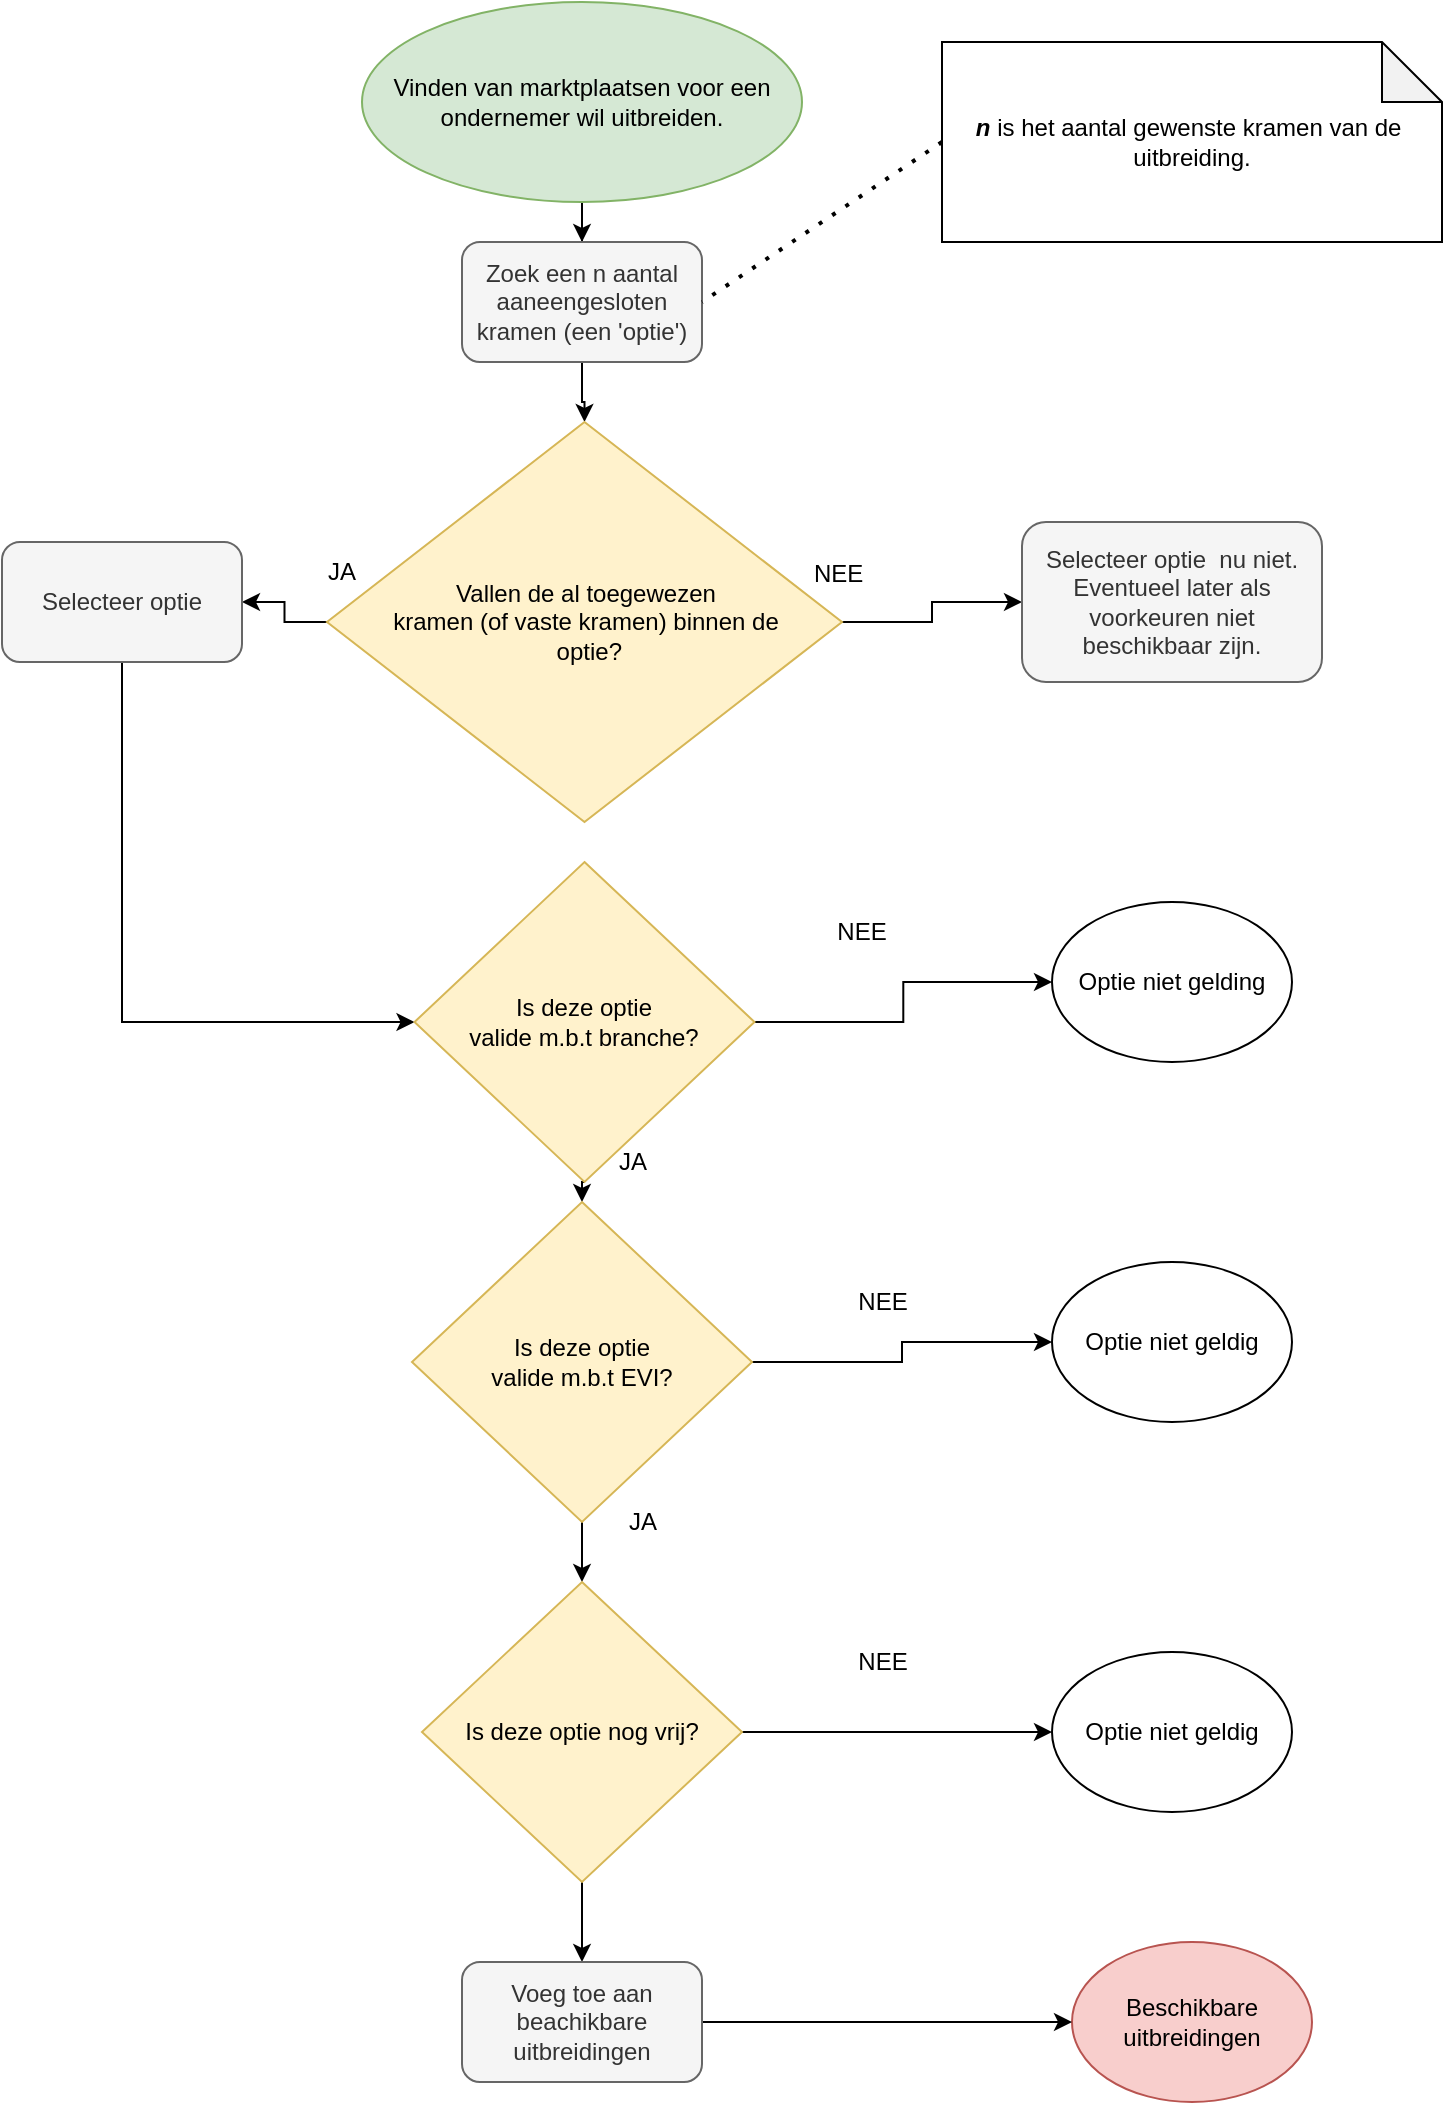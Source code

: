 <mxfile version="16.0.2" type="device"><diagram id="BzanYNm7l_cyTJQmJxq9" name="Page-1"><mxGraphModel dx="1422" dy="905" grid="1" gridSize="10" guides="1" tooltips="1" connect="1" arrows="1" fold="1" page="1" pageScale="1" pageWidth="850" pageHeight="1100" math="0" shadow="0"><root><mxCell id="0"/><mxCell id="1" parent="0"/><mxCell id="4fh2Wk9goyhvIYkKAwH8-8" style="edgeStyle=orthogonalEdgeStyle;rounded=0;orthogonalLoop=1;jettySize=auto;html=1;exitX=0.5;exitY=1;exitDx=0;exitDy=0;" parent="1" source="4fh2Wk9goyhvIYkKAwH8-1" target="4fh2Wk9goyhvIYkKAwH8-2" edge="1"><mxGeometry relative="1" as="geometry"/></mxCell><mxCell id="4fh2Wk9goyhvIYkKAwH8-1" value="Vinden van marktplaatsen voor een ondernemer wil uitbreiden." style="ellipse;whiteSpace=wrap;html=1;fillColor=#d5e8d4;strokeColor=#82b366;" parent="1" vertex="1"><mxGeometry x="270" y="10" width="220" height="100" as="geometry"/></mxCell><mxCell id="4fh2Wk9goyhvIYkKAwH8-9" style="edgeStyle=orthogonalEdgeStyle;rounded=0;orthogonalLoop=1;jettySize=auto;html=1;exitX=0.5;exitY=1;exitDx=0;exitDy=0;" parent="1" source="4fh2Wk9goyhvIYkKAwH8-2" target="4fh2Wk9goyhvIYkKAwH8-3" edge="1"><mxGeometry relative="1" as="geometry"/></mxCell><mxCell id="4fh2Wk9goyhvIYkKAwH8-2" value="Zoek een n aantal aaneengesloten kramen (een 'optie')" style="rounded=1;whiteSpace=wrap;html=1;fillColor=#f5f5f5;fontColor=#333333;strokeColor=#666666;" parent="1" vertex="1"><mxGeometry x="320" y="130" width="120" height="60" as="geometry"/></mxCell><mxCell id="4fh2Wk9goyhvIYkKAwH8-10" style="edgeStyle=orthogonalEdgeStyle;rounded=0;orthogonalLoop=1;jettySize=auto;html=1;exitX=0;exitY=0.5;exitDx=0;exitDy=0;" parent="1" source="4fh2Wk9goyhvIYkKAwH8-3" target="4fh2Wk9goyhvIYkKAwH8-4" edge="1"><mxGeometry relative="1" as="geometry"/></mxCell><mxCell id="4fh2Wk9goyhvIYkKAwH8-12" style="edgeStyle=orthogonalEdgeStyle;rounded=0;orthogonalLoop=1;jettySize=auto;html=1;exitX=1;exitY=0.5;exitDx=0;exitDy=0;entryX=0;entryY=0.5;entryDx=0;entryDy=0;" parent="1" source="4fh2Wk9goyhvIYkKAwH8-3" target="4fh2Wk9goyhvIYkKAwH8-5" edge="1"><mxGeometry relative="1" as="geometry"/></mxCell><mxCell id="4fh2Wk9goyhvIYkKAwH8-3" value="Vallen de al toegewezen &lt;br&gt;kramen (of vaste kramen) binnen de&lt;br&gt;&amp;nbsp;optie?" style="rhombus;whiteSpace=wrap;html=1;fillColor=#fff2cc;strokeColor=#d6b656;" parent="1" vertex="1"><mxGeometry x="252.5" y="220" width="257.5" height="200" as="geometry"/></mxCell><mxCell id="4fh2Wk9goyhvIYkKAwH8-15" style="edgeStyle=orthogonalEdgeStyle;rounded=0;orthogonalLoop=1;jettySize=auto;html=1;exitX=0.5;exitY=1;exitDx=0;exitDy=0;entryX=0;entryY=0.5;entryDx=0;entryDy=0;" parent="1" source="4fh2Wk9goyhvIYkKAwH8-4" target="4fh2Wk9goyhvIYkKAwH8-14" edge="1"><mxGeometry relative="1" as="geometry"/></mxCell><mxCell id="4fh2Wk9goyhvIYkKAwH8-4" value="Selecteer optie" style="rounded=1;whiteSpace=wrap;html=1;fillColor=#f5f5f5;fontColor=#333333;strokeColor=#666666;" parent="1" vertex="1"><mxGeometry x="90" y="280" width="120" height="60" as="geometry"/></mxCell><mxCell id="4fh2Wk9goyhvIYkKAwH8-5" value="Selecteer optie&amp;nbsp; nu niet. Eventueel later als voorkeuren niet beschikbaar zijn." style="rounded=1;whiteSpace=wrap;html=1;fillColor=#f5f5f5;fontColor=#333333;strokeColor=#666666;" parent="1" vertex="1"><mxGeometry x="600" y="270" width="150" height="80" as="geometry"/></mxCell><mxCell id="4fh2Wk9goyhvIYkKAwH8-6" value="&lt;b&gt;&lt;i&gt;n&lt;/i&gt;&lt;/b&gt; is het aantal gewenste kramen van de&amp;nbsp;&lt;br&gt;uitbreiding." style="shape=note;whiteSpace=wrap;html=1;backgroundOutline=1;darkOpacity=0.05;" parent="1" vertex="1"><mxGeometry x="560" y="30" width="250" height="100" as="geometry"/></mxCell><mxCell id="4fh2Wk9goyhvIYkKAwH8-7" value="" style="endArrow=none;dashed=1;html=1;dashPattern=1 3;strokeWidth=2;rounded=0;entryX=1;entryY=0.5;entryDx=0;entryDy=0;exitX=0;exitY=0.5;exitDx=0;exitDy=0;exitPerimeter=0;" parent="1" source="4fh2Wk9goyhvIYkKAwH8-6" target="4fh2Wk9goyhvIYkKAwH8-2" edge="1"><mxGeometry width="50" height="50" relative="1" as="geometry"><mxPoint x="400" y="490" as="sourcePoint"/><mxPoint x="450" y="440" as="targetPoint"/></mxGeometry></mxCell><mxCell id="4fh2Wk9goyhvIYkKAwH8-11" value="JA" style="text;html=1;strokeColor=none;fillColor=none;align=center;verticalAlign=middle;whiteSpace=wrap;rounded=0;" parent="1" vertex="1"><mxGeometry x="230" y="280" width="60" height="30" as="geometry"/></mxCell><mxCell id="4fh2Wk9goyhvIYkKAwH8-13" value="NEE" style="text;strokeColor=none;fillColor=none;align=left;verticalAlign=middle;spacingLeft=4;spacingRight=4;overflow=hidden;points=[[0,0.5],[1,0.5]];portConstraint=eastwest;rotatable=0;" parent="1" vertex="1"><mxGeometry x="490" y="280" width="80" height="30" as="geometry"/></mxCell><mxCell id="4fh2Wk9goyhvIYkKAwH8-18" style="edgeStyle=orthogonalEdgeStyle;rounded=0;orthogonalLoop=1;jettySize=auto;html=1;exitX=1;exitY=0.5;exitDx=0;exitDy=0;" parent="1" source="4fh2Wk9goyhvIYkKAwH8-14" target="4fh2Wk9goyhvIYkKAwH8-17" edge="1"><mxGeometry relative="1" as="geometry"/></mxCell><mxCell id="4fh2Wk9goyhvIYkKAwH8-21" style="edgeStyle=orthogonalEdgeStyle;rounded=0;orthogonalLoop=1;jettySize=auto;html=1;exitX=0.5;exitY=1;exitDx=0;exitDy=0;entryX=0.5;entryY=0;entryDx=0;entryDy=0;" parent="1" source="4fh2Wk9goyhvIYkKAwH8-14" target="4fh2Wk9goyhvIYkKAwH8-20" edge="1"><mxGeometry relative="1" as="geometry"/></mxCell><mxCell id="4fh2Wk9goyhvIYkKAwH8-14" value="Is deze optie&lt;br&gt;valide m.b.t branche?" style="rhombus;whiteSpace=wrap;html=1;fillColor=#fff2cc;strokeColor=#d6b656;" parent="1" vertex="1"><mxGeometry x="296.25" y="440" width="170" height="160" as="geometry"/></mxCell><mxCell id="4fh2Wk9goyhvIYkKAwH8-17" value="Optie niet gelding" style="ellipse;whiteSpace=wrap;html=1;" parent="1" vertex="1"><mxGeometry x="615" y="460" width="120" height="80" as="geometry"/></mxCell><mxCell id="4fh2Wk9goyhvIYkKAwH8-23" style="edgeStyle=orthogonalEdgeStyle;rounded=0;orthogonalLoop=1;jettySize=auto;html=1;exitX=1;exitY=0.5;exitDx=0;exitDy=0;entryX=0;entryY=0.5;entryDx=0;entryDy=0;" parent="1" source="4fh2Wk9goyhvIYkKAwH8-20" target="4fh2Wk9goyhvIYkKAwH8-22" edge="1"><mxGeometry relative="1" as="geometry"/></mxCell><mxCell id="4fh2Wk9goyhvIYkKAwH8-31" style="edgeStyle=orthogonalEdgeStyle;rounded=0;orthogonalLoop=1;jettySize=auto;html=1;exitX=0.5;exitY=1;exitDx=0;exitDy=0;" parent="1" source="4fh2Wk9goyhvIYkKAwH8-20" target="4fh2Wk9goyhvIYkKAwH8-30" edge="1"><mxGeometry relative="1" as="geometry"/></mxCell><mxCell id="4fh2Wk9goyhvIYkKAwH8-20" value="Is deze optie&lt;br&gt;valide m.b.t EVI?" style="rhombus;whiteSpace=wrap;html=1;fillColor=#fff2cc;strokeColor=#d6b656;" parent="1" vertex="1"><mxGeometry x="295" y="610" width="170" height="160" as="geometry"/></mxCell><mxCell id="4fh2Wk9goyhvIYkKAwH8-22" value="Optie niet geldig" style="ellipse;whiteSpace=wrap;html=1;" parent="1" vertex="1"><mxGeometry x="615" y="640" width="120" height="80" as="geometry"/></mxCell><mxCell id="4fh2Wk9goyhvIYkKAwH8-24" value="NEE" style="text;html=1;strokeColor=none;fillColor=none;align=center;verticalAlign=middle;whiteSpace=wrap;rounded=0;" parent="1" vertex="1"><mxGeometry x="490" y="460" width="60" height="30" as="geometry"/></mxCell><mxCell id="4fh2Wk9goyhvIYkKAwH8-25" value="NEE" style="text;html=1;align=center;verticalAlign=middle;resizable=0;points=[];autosize=1;strokeColor=none;fillColor=none;" parent="1" vertex="1"><mxGeometry x="510" y="650" width="40" height="20" as="geometry"/></mxCell><mxCell id="4fh2Wk9goyhvIYkKAwH8-26" value="JA" style="text;html=1;align=center;verticalAlign=middle;resizable=0;points=[];autosize=1;strokeColor=none;fillColor=none;" parent="1" vertex="1"><mxGeometry x="390" y="580" width="30" height="20" as="geometry"/></mxCell><mxCell id="4fh2Wk9goyhvIYkKAwH8-33" style="edgeStyle=orthogonalEdgeStyle;rounded=0;orthogonalLoop=1;jettySize=auto;html=1;" parent="1" source="4fh2Wk9goyhvIYkKAwH8-30" target="4fh2Wk9goyhvIYkKAwH8-32" edge="1"><mxGeometry relative="1" as="geometry"/></mxCell><mxCell id="4fh2Wk9goyhvIYkKAwH8-39" style="edgeStyle=orthogonalEdgeStyle;rounded=0;orthogonalLoop=1;jettySize=auto;html=1;exitX=0.5;exitY=1;exitDx=0;exitDy=0;entryX=0.5;entryY=0;entryDx=0;entryDy=0;" parent="1" source="4fh2Wk9goyhvIYkKAwH8-30" target="4fh2Wk9goyhvIYkKAwH8-38" edge="1"><mxGeometry relative="1" as="geometry"/></mxCell><mxCell id="4fh2Wk9goyhvIYkKAwH8-30" value="Is deze optie nog vrij?" style="rhombus;whiteSpace=wrap;html=1;fillColor=#fff2cc;strokeColor=#d6b656;" parent="1" vertex="1"><mxGeometry x="300" y="800" width="160" height="150" as="geometry"/></mxCell><mxCell id="4fh2Wk9goyhvIYkKAwH8-32" value="Optie niet geldig" style="ellipse;whiteSpace=wrap;html=1;" parent="1" vertex="1"><mxGeometry x="615" y="835" width="120" height="80" as="geometry"/></mxCell><mxCell id="4fh2Wk9goyhvIYkKAwH8-34" value="NEE" style="text;html=1;align=center;verticalAlign=middle;resizable=0;points=[];autosize=1;strokeColor=none;fillColor=none;" parent="1" vertex="1"><mxGeometry x="510" y="830" width="40" height="20" as="geometry"/></mxCell><mxCell id="4fh2Wk9goyhvIYkKAwH8-35" value="JA" style="text;html=1;align=center;verticalAlign=middle;resizable=0;points=[];autosize=1;strokeColor=none;fillColor=none;" parent="1" vertex="1"><mxGeometry x="395" y="760" width="30" height="20" as="geometry"/></mxCell><mxCell id="4fh2Wk9goyhvIYkKAwH8-36" value="Beschikbare uitbreidingen" style="ellipse;whiteSpace=wrap;html=1;fillColor=#f8cecc;strokeColor=#b85450;" parent="1" vertex="1"><mxGeometry x="625" y="980" width="120" height="80" as="geometry"/></mxCell><mxCell id="4fh2Wk9goyhvIYkKAwH8-40" style="edgeStyle=orthogonalEdgeStyle;rounded=0;orthogonalLoop=1;jettySize=auto;html=1;exitX=1;exitY=0.5;exitDx=0;exitDy=0;" parent="1" source="4fh2Wk9goyhvIYkKAwH8-38" target="4fh2Wk9goyhvIYkKAwH8-36" edge="1"><mxGeometry relative="1" as="geometry"/></mxCell><mxCell id="4fh2Wk9goyhvIYkKAwH8-38" value="Voeg toe aan beachikbare uitbreidingen" style="rounded=1;whiteSpace=wrap;html=1;fillColor=#f5f5f5;fontColor=#333333;strokeColor=#666666;" parent="1" vertex="1"><mxGeometry x="320" y="990" width="120" height="60" as="geometry"/></mxCell></root></mxGraphModel></diagram></mxfile>